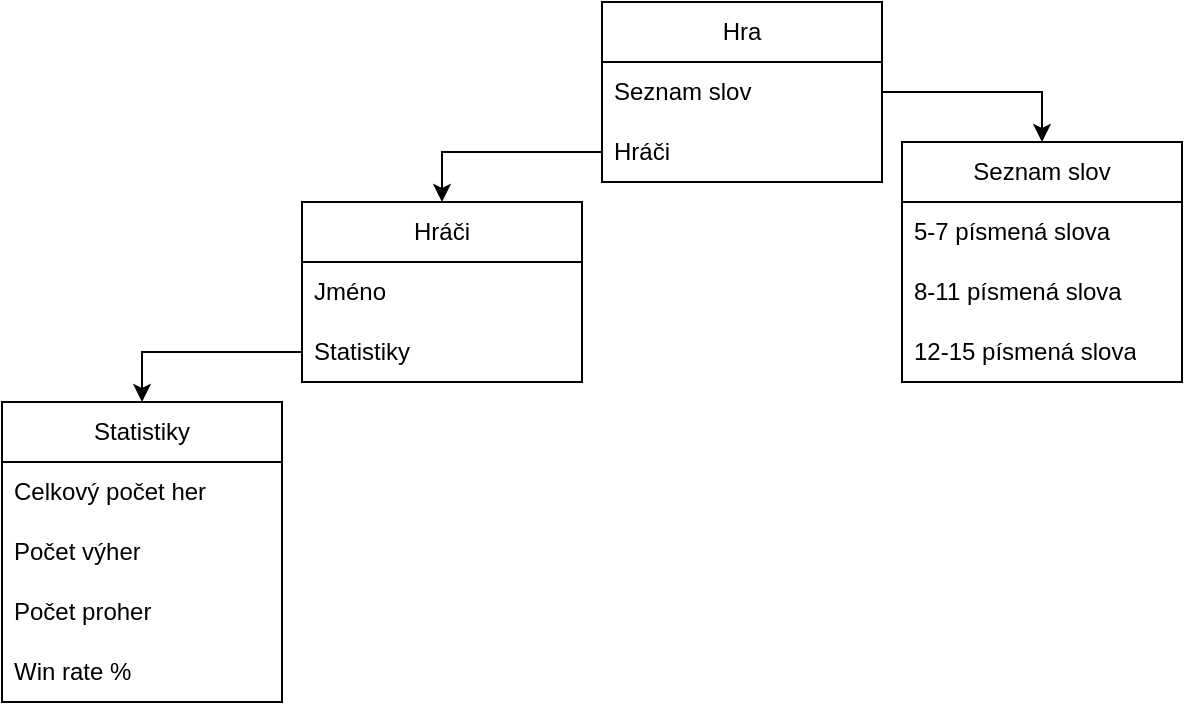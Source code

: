 <mxfile version="22.0.6" type="device">
  <diagram name="Stránka-1" id="vnchgkrExtNLJygW9niD">
    <mxGraphModel dx="937" dy="539" grid="1" gridSize="10" guides="1" tooltips="1" connect="1" arrows="1" fold="1" page="1" pageScale="1" pageWidth="827" pageHeight="1169" math="0" shadow="0">
      <root>
        <mxCell id="0" />
        <mxCell id="1" parent="0" />
        <mxCell id="nbKzUu0LWvW5YM8-ZRvl-2" value="Hra" style="swimlane;fontStyle=0;childLayout=stackLayout;horizontal=1;startSize=30;horizontalStack=0;resizeParent=1;resizeParentMax=0;resizeLast=0;collapsible=1;marginBottom=0;whiteSpace=wrap;html=1;" vertex="1" parent="1">
          <mxGeometry x="420" y="210" width="140" height="90" as="geometry" />
        </mxCell>
        <mxCell id="nbKzUu0LWvW5YM8-ZRvl-3" value="Seznam slov" style="text;strokeColor=none;fillColor=none;align=left;verticalAlign=middle;spacingLeft=4;spacingRight=4;overflow=hidden;points=[[0,0.5],[1,0.5]];portConstraint=eastwest;rotatable=0;whiteSpace=wrap;html=1;" vertex="1" parent="nbKzUu0LWvW5YM8-ZRvl-2">
          <mxGeometry y="30" width="140" height="30" as="geometry" />
        </mxCell>
        <mxCell id="nbKzUu0LWvW5YM8-ZRvl-4" value="Hráči" style="text;strokeColor=none;fillColor=none;align=left;verticalAlign=middle;spacingLeft=4;spacingRight=4;overflow=hidden;points=[[0,0.5],[1,0.5]];portConstraint=eastwest;rotatable=0;whiteSpace=wrap;html=1;" vertex="1" parent="nbKzUu0LWvW5YM8-ZRvl-2">
          <mxGeometry y="60" width="140" height="30" as="geometry" />
        </mxCell>
        <mxCell id="nbKzUu0LWvW5YM8-ZRvl-6" value="Seznam slov" style="swimlane;fontStyle=0;childLayout=stackLayout;horizontal=1;startSize=30;horizontalStack=0;resizeParent=1;resizeParentMax=0;resizeLast=0;collapsible=1;marginBottom=0;whiteSpace=wrap;html=1;" vertex="1" parent="1">
          <mxGeometry x="570" y="280" width="140" height="120" as="geometry" />
        </mxCell>
        <mxCell id="nbKzUu0LWvW5YM8-ZRvl-7" value="5-7 písmená slova" style="text;strokeColor=none;fillColor=none;align=left;verticalAlign=middle;spacingLeft=4;spacingRight=4;overflow=hidden;points=[[0,0.5],[1,0.5]];portConstraint=eastwest;rotatable=0;whiteSpace=wrap;html=1;" vertex="1" parent="nbKzUu0LWvW5YM8-ZRvl-6">
          <mxGeometry y="30" width="140" height="30" as="geometry" />
        </mxCell>
        <mxCell id="nbKzUu0LWvW5YM8-ZRvl-8" value="8-11 písmená slova" style="text;strokeColor=none;fillColor=none;align=left;verticalAlign=middle;spacingLeft=4;spacingRight=4;overflow=hidden;points=[[0,0.5],[1,0.5]];portConstraint=eastwest;rotatable=0;whiteSpace=wrap;html=1;" vertex="1" parent="nbKzUu0LWvW5YM8-ZRvl-6">
          <mxGeometry y="60" width="140" height="30" as="geometry" />
        </mxCell>
        <mxCell id="nbKzUu0LWvW5YM8-ZRvl-9" value="12-15 písmená slova" style="text;strokeColor=none;fillColor=none;align=left;verticalAlign=middle;spacingLeft=4;spacingRight=4;overflow=hidden;points=[[0,0.5],[1,0.5]];portConstraint=eastwest;rotatable=0;whiteSpace=wrap;html=1;" vertex="1" parent="nbKzUu0LWvW5YM8-ZRvl-6">
          <mxGeometry y="90" width="140" height="30" as="geometry" />
        </mxCell>
        <mxCell id="nbKzUu0LWvW5YM8-ZRvl-11" style="edgeStyle=orthogonalEdgeStyle;rounded=0;orthogonalLoop=1;jettySize=auto;html=1;entryX=0.5;entryY=0;entryDx=0;entryDy=0;" edge="1" parent="1" source="nbKzUu0LWvW5YM8-ZRvl-3" target="nbKzUu0LWvW5YM8-ZRvl-6">
          <mxGeometry relative="1" as="geometry" />
        </mxCell>
        <mxCell id="nbKzUu0LWvW5YM8-ZRvl-12" value="Hráči" style="swimlane;fontStyle=0;childLayout=stackLayout;horizontal=1;startSize=30;horizontalStack=0;resizeParent=1;resizeParentMax=0;resizeLast=0;collapsible=1;marginBottom=0;whiteSpace=wrap;html=1;" vertex="1" parent="1">
          <mxGeometry x="270" y="310" width="140" height="90" as="geometry" />
        </mxCell>
        <mxCell id="nbKzUu0LWvW5YM8-ZRvl-13" value="Jméno" style="text;strokeColor=none;fillColor=none;align=left;verticalAlign=middle;spacingLeft=4;spacingRight=4;overflow=hidden;points=[[0,0.5],[1,0.5]];portConstraint=eastwest;rotatable=0;whiteSpace=wrap;html=1;" vertex="1" parent="nbKzUu0LWvW5YM8-ZRvl-12">
          <mxGeometry y="30" width="140" height="30" as="geometry" />
        </mxCell>
        <mxCell id="nbKzUu0LWvW5YM8-ZRvl-14" value="Statistiky" style="text;strokeColor=none;fillColor=none;align=left;verticalAlign=middle;spacingLeft=4;spacingRight=4;overflow=hidden;points=[[0,0.5],[1,0.5]];portConstraint=eastwest;rotatable=0;whiteSpace=wrap;html=1;" vertex="1" parent="nbKzUu0LWvW5YM8-ZRvl-12">
          <mxGeometry y="60" width="140" height="30" as="geometry" />
        </mxCell>
        <mxCell id="nbKzUu0LWvW5YM8-ZRvl-17" style="edgeStyle=orthogonalEdgeStyle;rounded=0;orthogonalLoop=1;jettySize=auto;html=1;" edge="1" parent="1" source="nbKzUu0LWvW5YM8-ZRvl-4" target="nbKzUu0LWvW5YM8-ZRvl-12">
          <mxGeometry relative="1" as="geometry" />
        </mxCell>
        <mxCell id="nbKzUu0LWvW5YM8-ZRvl-18" value="Statistiky" style="swimlane;fontStyle=0;childLayout=stackLayout;horizontal=1;startSize=30;horizontalStack=0;resizeParent=1;resizeParentMax=0;resizeLast=0;collapsible=1;marginBottom=0;whiteSpace=wrap;html=1;" vertex="1" parent="1">
          <mxGeometry x="120" y="410" width="140" height="150" as="geometry" />
        </mxCell>
        <mxCell id="nbKzUu0LWvW5YM8-ZRvl-19" value="Celkový počet her" style="text;strokeColor=none;fillColor=none;align=left;verticalAlign=middle;spacingLeft=4;spacingRight=4;overflow=hidden;points=[[0,0.5],[1,0.5]];portConstraint=eastwest;rotatable=0;whiteSpace=wrap;html=1;" vertex="1" parent="nbKzUu0LWvW5YM8-ZRvl-18">
          <mxGeometry y="30" width="140" height="30" as="geometry" />
        </mxCell>
        <mxCell id="nbKzUu0LWvW5YM8-ZRvl-20" value="Počet výher" style="text;strokeColor=none;fillColor=none;align=left;verticalAlign=middle;spacingLeft=4;spacingRight=4;overflow=hidden;points=[[0,0.5],[1,0.5]];portConstraint=eastwest;rotatable=0;whiteSpace=wrap;html=1;" vertex="1" parent="nbKzUu0LWvW5YM8-ZRvl-18">
          <mxGeometry y="60" width="140" height="30" as="geometry" />
        </mxCell>
        <mxCell id="nbKzUu0LWvW5YM8-ZRvl-21" value="Počet proher" style="text;strokeColor=none;fillColor=none;align=left;verticalAlign=middle;spacingLeft=4;spacingRight=4;overflow=hidden;points=[[0,0.5],[1,0.5]];portConstraint=eastwest;rotatable=0;whiteSpace=wrap;html=1;" vertex="1" parent="nbKzUu0LWvW5YM8-ZRvl-18">
          <mxGeometry y="90" width="140" height="30" as="geometry" />
        </mxCell>
        <mxCell id="nbKzUu0LWvW5YM8-ZRvl-23" value="Win rate %" style="text;strokeColor=none;fillColor=none;align=left;verticalAlign=middle;spacingLeft=4;spacingRight=4;overflow=hidden;points=[[0,0.5],[1,0.5]];portConstraint=eastwest;rotatable=0;whiteSpace=wrap;html=1;" vertex="1" parent="nbKzUu0LWvW5YM8-ZRvl-18">
          <mxGeometry y="120" width="140" height="30" as="geometry" />
        </mxCell>
        <mxCell id="nbKzUu0LWvW5YM8-ZRvl-22" style="edgeStyle=orthogonalEdgeStyle;rounded=0;orthogonalLoop=1;jettySize=auto;html=1;entryX=0.5;entryY=0;entryDx=0;entryDy=0;" edge="1" parent="1" source="nbKzUu0LWvW5YM8-ZRvl-14" target="nbKzUu0LWvW5YM8-ZRvl-18">
          <mxGeometry relative="1" as="geometry" />
        </mxCell>
      </root>
    </mxGraphModel>
  </diagram>
</mxfile>
